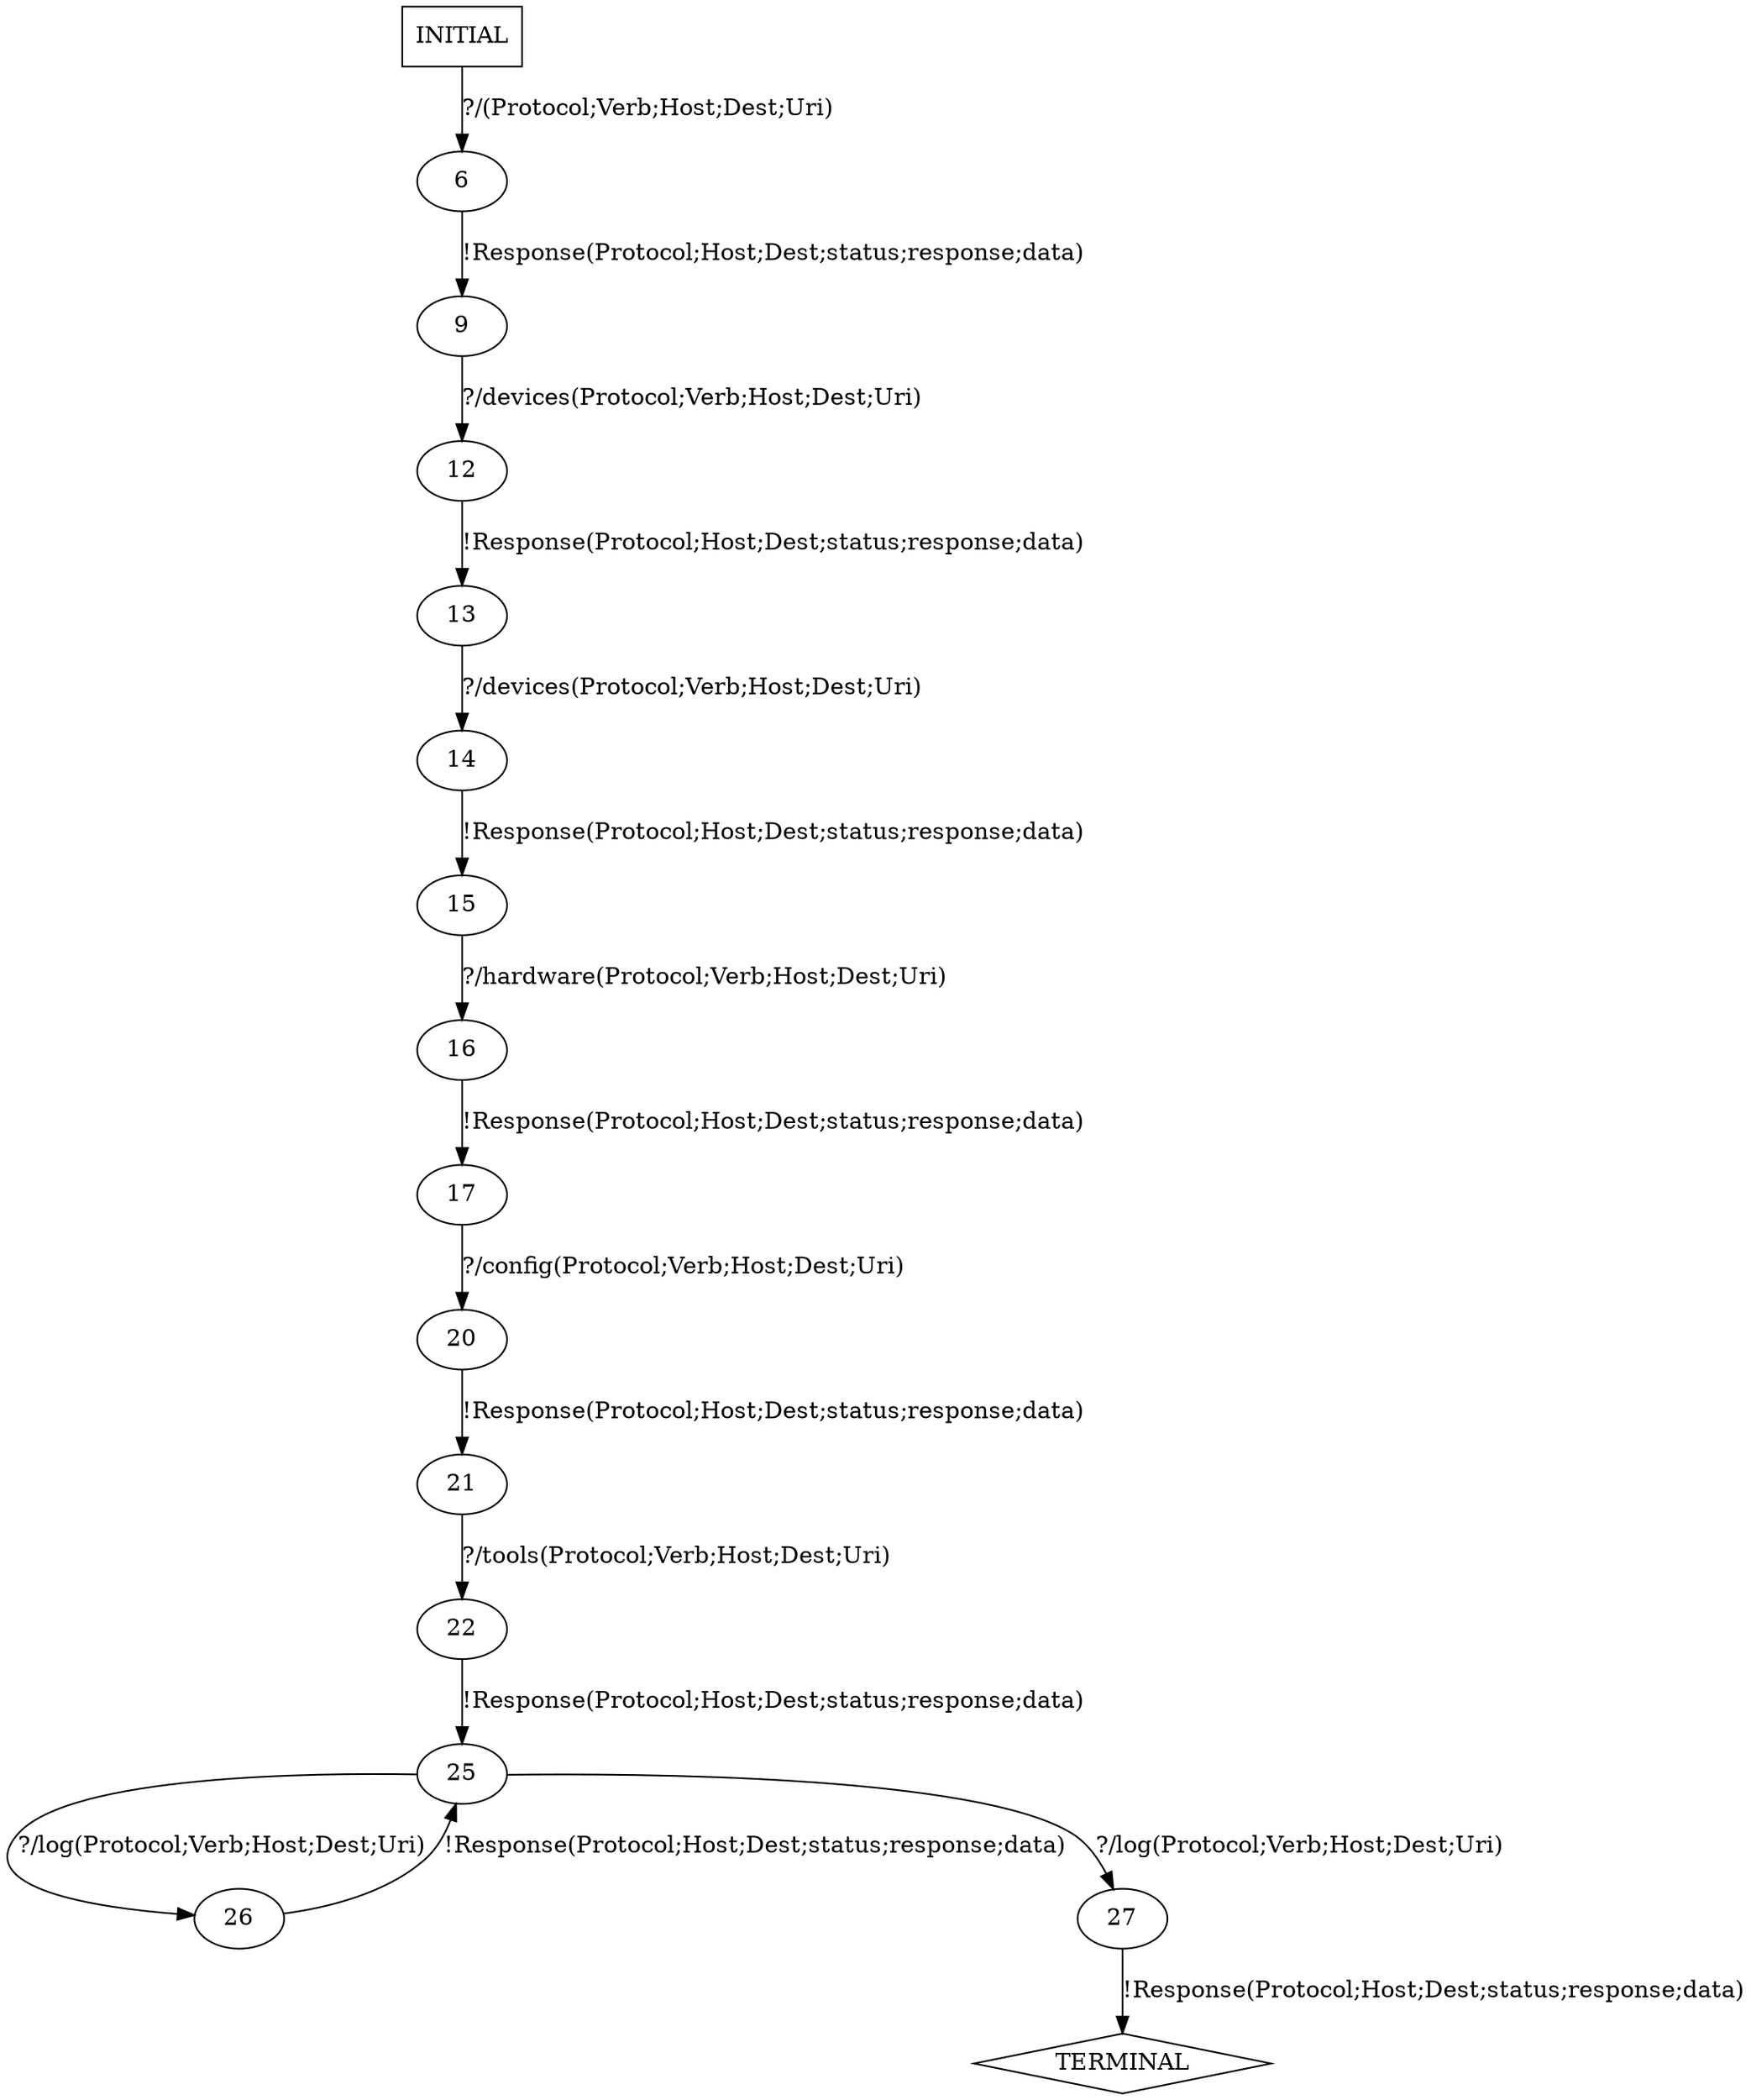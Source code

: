 digraph G {
  1 [label="TERMINAL",shape=diamond];
  3 [label="INITIAL",shape=box];
  6 [label="6"];
  9 [label="9"];
  12 [label="12"];
  13 [label="13"];
  14 [label="14"];
  15 [label="15"];
  16 [label="16"];
  17 [label="17"];
  20 [label="20"];
  21 [label="21"];
  22 [label="22"];
  25 [label="25"];
  26 [label="26"];
  27 [label="27"];
3->6  [label="?/(Protocol;Verb;Host;Dest;Uri)"]
6->9  [label="!Response(Protocol;Host;Dest;status;response;data)"]
9->12  [label="?/devices(Protocol;Verb;Host;Dest;Uri)"]
12->13  [label="!Response(Protocol;Host;Dest;status;response;data)"]
13->14  [label="?/devices(Protocol;Verb;Host;Dest;Uri)"]
14->15  [label="!Response(Protocol;Host;Dest;status;response;data)"]
15->16  [label="?/hardware(Protocol;Verb;Host;Dest;Uri)"]
16->17  [label="!Response(Protocol;Host;Dest;status;response;data)"]
17->20  [label="?/config(Protocol;Verb;Host;Dest;Uri)"]
20->21  [label="!Response(Protocol;Host;Dest;status;response;data)"]
21->22  [label="?/tools(Protocol;Verb;Host;Dest;Uri)"]
22->25  [label="!Response(Protocol;Host;Dest;status;response;data)"]
25->27  [label="?/log(Protocol;Verb;Host;Dest;Uri)"]
25->26  [label="?/log(Protocol;Verb;Host;Dest;Uri)"]
26->25  [label="!Response(Protocol;Host;Dest;status;response;data)"]
27->1  [label="!Response(Protocol;Host;Dest;status;response;data)"]
}
